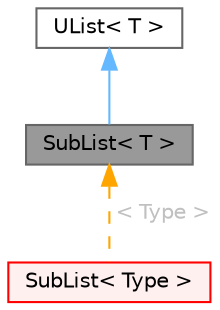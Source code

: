 digraph "SubList&lt; T &gt;"
{
 // LATEX_PDF_SIZE
  bgcolor="transparent";
  edge [fontname=Helvetica,fontsize=10,labelfontname=Helvetica,labelfontsize=10];
  node [fontname=Helvetica,fontsize=10,shape=box,height=0.2,width=0.4];
  Node1 [id="Node000001",label="SubList\< T \>",height=0.2,width=0.4,color="gray40", fillcolor="grey60", style="filled", fontcolor="black",tooltip="A List obtained as a section of another List."];
  Node2 -> Node1 [id="edge1_Node000001_Node000002",dir="back",color="steelblue1",style="solid",tooltip=" "];
  Node2 [id="Node000002",label="UList\< T \>",height=0.2,width=0.4,color="gray40", fillcolor="white", style="filled",URL="$classFoam_1_1UList.html",tooltip="A 1D vector of objects of type <T>, where the size of the vector is known and can be used for subscri..."];
  Node1 -> Node3 [id="edge2_Node000001_Node000003",dir="back",color="orange",style="dashed",tooltip=" ",label=" \< Type \>",fontcolor="grey" ];
  Node3 [id="Node000003",label="SubList\< Type \>",height=0.2,width=0.4,color="red", fillcolor="#FFF0F0", style="filled",URL="$classFoam_1_1SubList.html",tooltip=" "];
}

